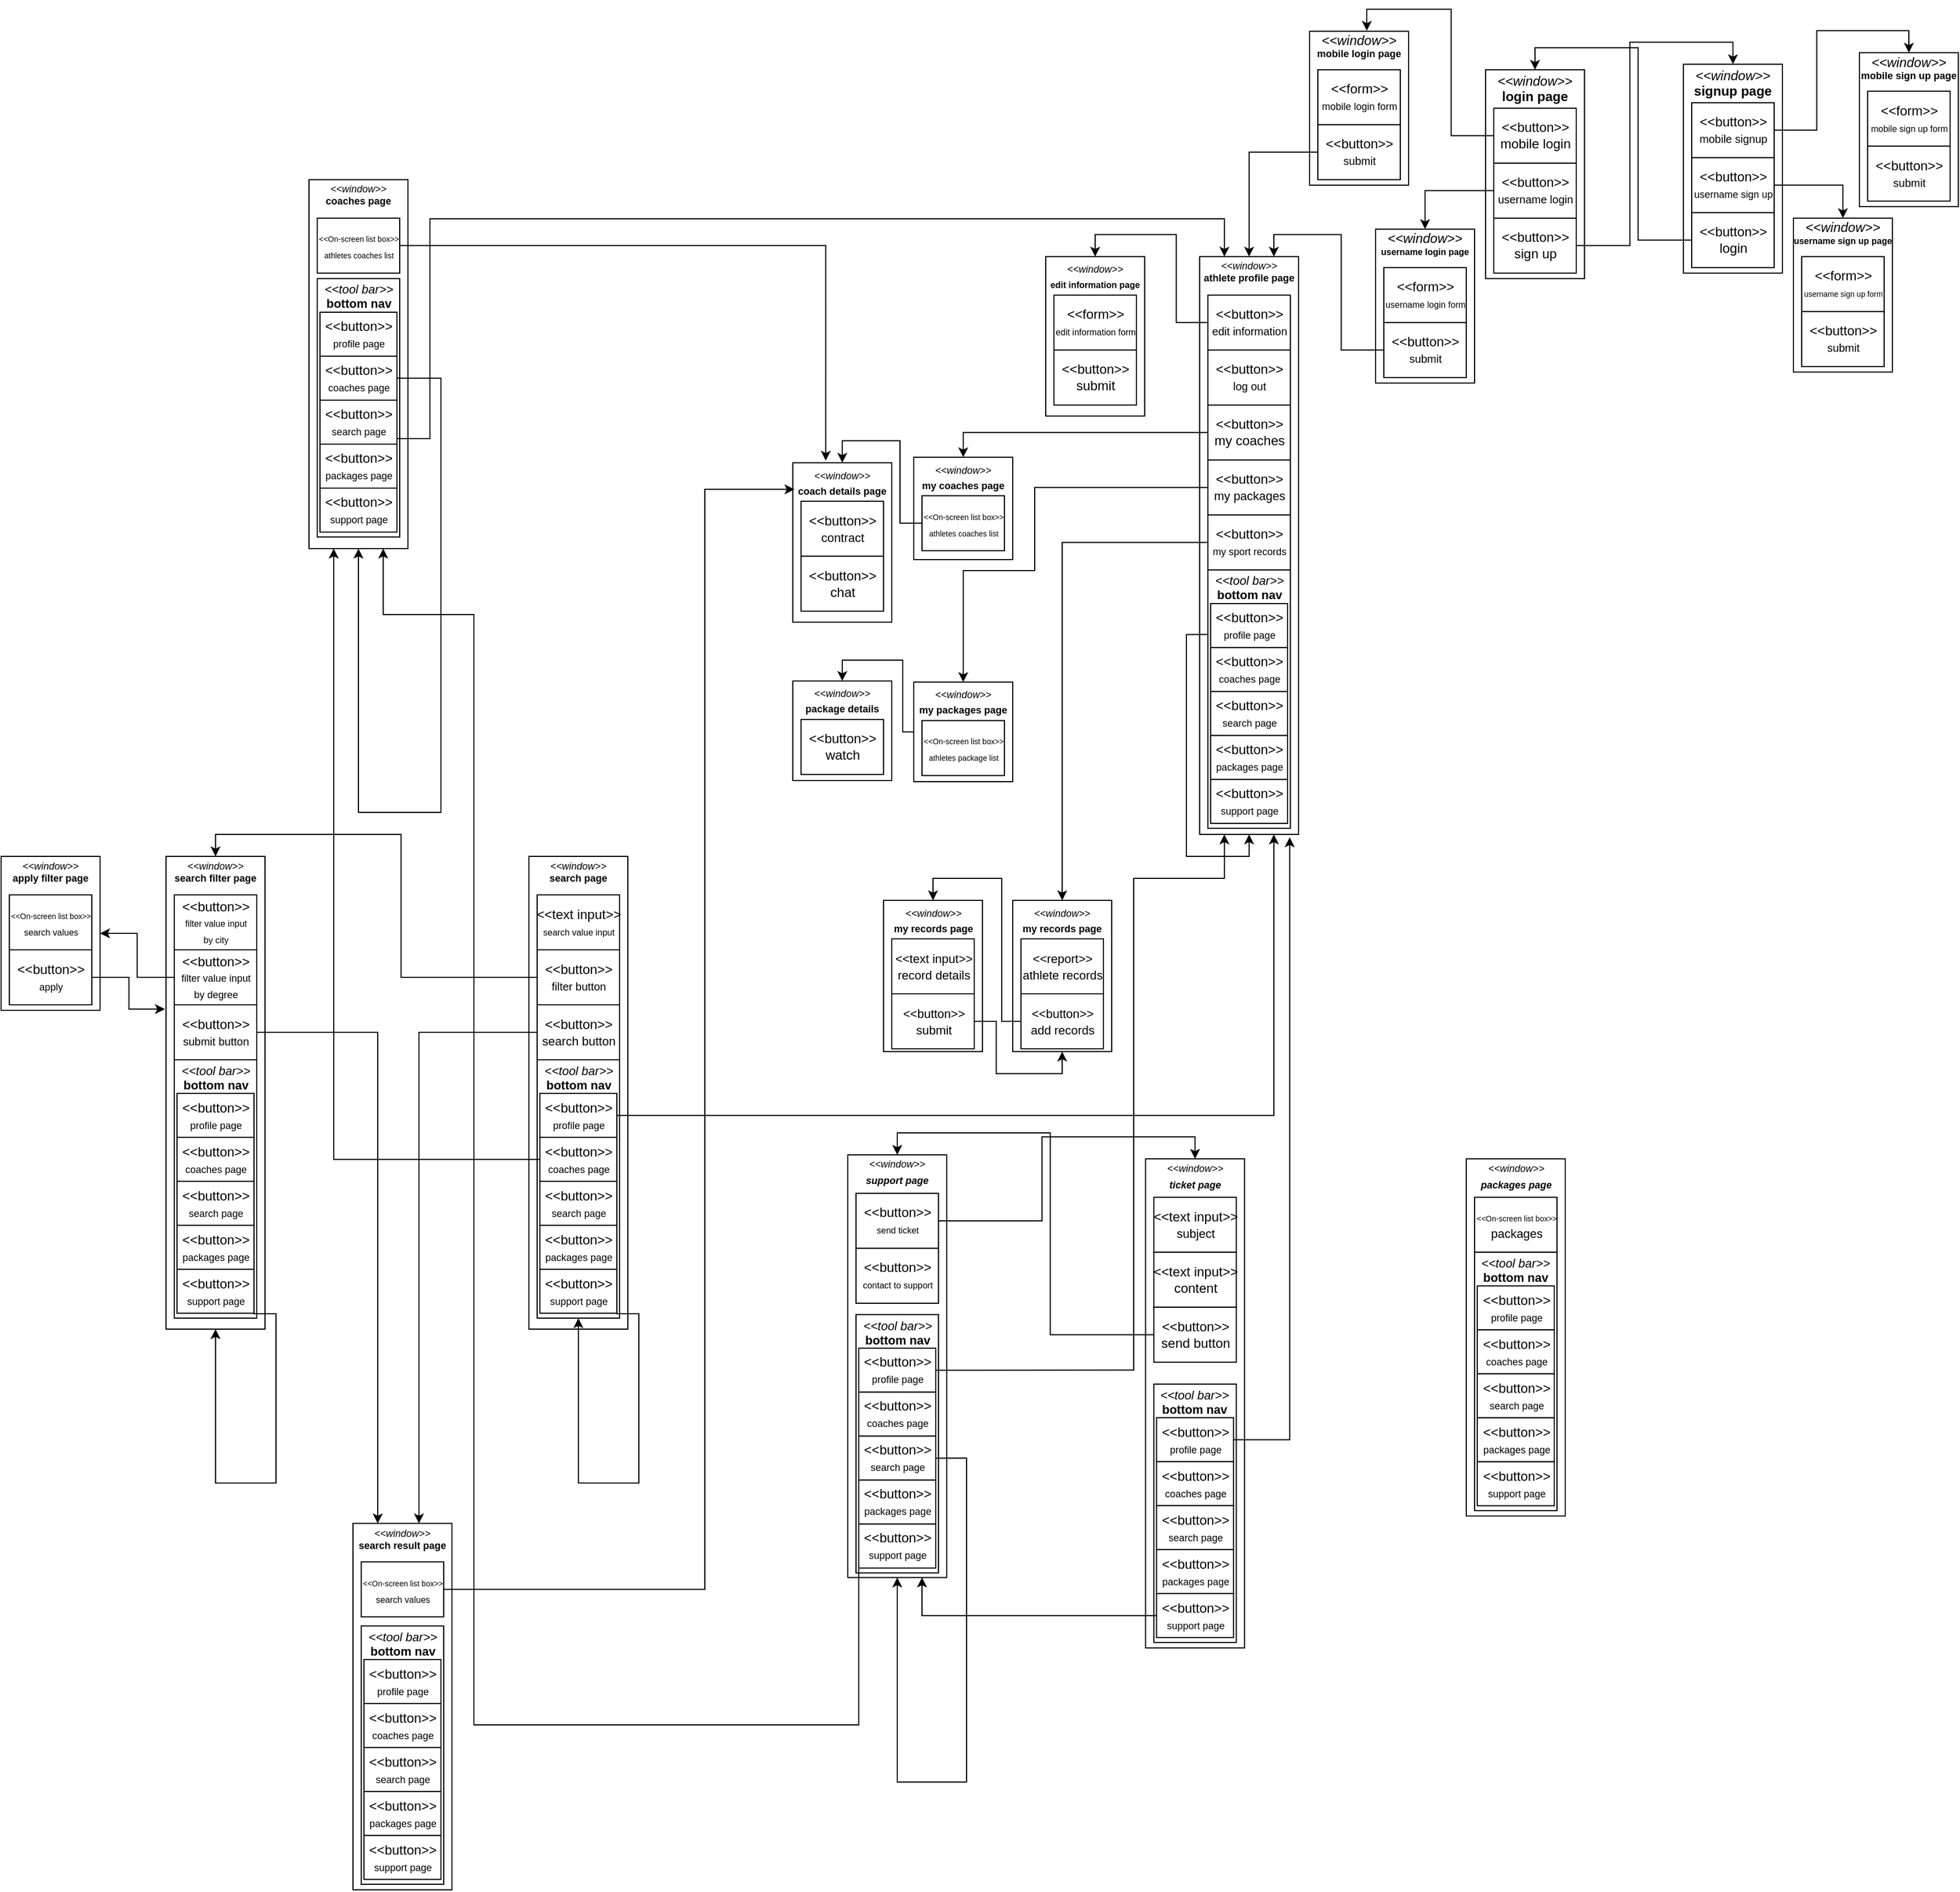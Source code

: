 <mxfile version="12.5.8" type="github">
  <diagram id="7LeLBl0ai5kvVD-uMPGW" name="Page-1">
    <mxGraphModel dx="2194" dy="1376" grid="1" gridSize="10" guides="1" tooltips="1" connect="1" arrows="1" fold="1" page="1" pageScale="1" pageWidth="850" pageHeight="1100" math="0" shadow="0">
      <root>
        <mxCell id="0"/>
        <mxCell id="1" parent="0"/>
        <mxCell id="mDkLuHnJ2YTeWd_56bgv-12" value="&lt;p style=&quot;margin: 0px ; margin-top: 4px ; text-align: center&quot;&gt;&lt;i&gt;&amp;lt;&amp;lt;window&amp;gt;&amp;gt;&lt;/i&gt;&lt;br&gt;&lt;b&gt;login page&lt;/b&gt;&lt;/p&gt;&lt;p style=&quot;margin: 0px ; margin-left: 4px&quot;&gt;&lt;br&gt;&lt;/p&gt;" style="verticalAlign=top;align=left;overflow=fill;fontSize=12;fontFamily=Helvetica;html=1;" parent="1" vertex="1">
          <mxGeometry x="410" y="-1035.57" width="90" height="190" as="geometry"/>
        </mxCell>
        <mxCell id="mDkLuHnJ2YTeWd_56bgv-33" style="edgeStyle=orthogonalEdgeStyle;rounded=0;orthogonalLoop=1;jettySize=auto;html=1;exitX=1;exitY=0.5;exitDx=0;exitDy=0;entryX=0.5;entryY=0;entryDx=0;entryDy=0;" parent="1" source="mDkLuHnJ2YTeWd_56bgv-13" target="mDkLuHnJ2YTeWd_56bgv-19" edge="1">
          <mxGeometry relative="1" as="geometry"/>
        </mxCell>
        <mxCell id="mDkLuHnJ2YTeWd_56bgv-13" value="&amp;lt;&amp;lt;button&amp;gt;&amp;gt;&lt;br&gt;sign up" style="html=1;" parent="1" vertex="1">
          <mxGeometry x="417.5" y="-900.57" width="75" height="50" as="geometry"/>
        </mxCell>
        <mxCell id="mDkLuHnJ2YTeWd_56bgv-58" style="edgeStyle=orthogonalEdgeStyle;rounded=0;orthogonalLoop=1;jettySize=auto;html=1;exitX=0;exitY=0.5;exitDx=0;exitDy=0;entryX=0.578;entryY=-0.003;entryDx=0;entryDy=0;entryPerimeter=0;" parent="1" source="mDkLuHnJ2YTeWd_56bgv-14" target="mDkLuHnJ2YTeWd_56bgv-49" edge="1">
          <mxGeometry relative="1" as="geometry"/>
        </mxCell>
        <mxCell id="mDkLuHnJ2YTeWd_56bgv-14" value="&amp;lt;&amp;lt;button&amp;gt;&amp;gt;&lt;br&gt;mobile login" style="html=1;" parent="1" vertex="1">
          <mxGeometry x="417.5" y="-1000.57" width="75" height="50" as="geometry"/>
        </mxCell>
        <mxCell id="mDkLuHnJ2YTeWd_56bgv-57" style="edgeStyle=orthogonalEdgeStyle;rounded=0;orthogonalLoop=1;jettySize=auto;html=1;entryX=0.5;entryY=0;entryDx=0;entryDy=0;" parent="1" source="mDkLuHnJ2YTeWd_56bgv-17" target="mDkLuHnJ2YTeWd_56bgv-54" edge="1">
          <mxGeometry relative="1" as="geometry"/>
        </mxCell>
        <mxCell id="mDkLuHnJ2YTeWd_56bgv-17" value="&amp;lt;&amp;lt;button&amp;gt;&amp;gt;&lt;br&gt;&lt;font style=&quot;font-size: 10px&quot;&gt;username login&lt;/font&gt;" style="html=1;" parent="1" vertex="1">
          <mxGeometry x="417.5" y="-950.57" width="75" height="50" as="geometry"/>
        </mxCell>
        <mxCell id="mDkLuHnJ2YTeWd_56bgv-19" value="&lt;p style=&quot;margin: 0px ; margin-top: 4px ; text-align: center&quot;&gt;&lt;i&gt;&amp;lt;&amp;lt;window&amp;gt;&amp;gt;&lt;/i&gt;&lt;br&gt;&lt;b&gt;signup page&lt;/b&gt;&lt;/p&gt;&lt;p style=&quot;margin: 0px ; margin-left: 4px&quot;&gt;&lt;br&gt;&lt;/p&gt;" style="verticalAlign=top;align=left;overflow=fill;fontSize=12;fontFamily=Helvetica;html=1;" parent="1" vertex="1">
          <mxGeometry x="590" y="-1040.57" width="90" height="190" as="geometry"/>
        </mxCell>
        <mxCell id="mDkLuHnJ2YTeWd_56bgv-34" style="edgeStyle=orthogonalEdgeStyle;rounded=0;orthogonalLoop=1;jettySize=auto;html=1;exitX=0;exitY=0.5;exitDx=0;exitDy=0;entryX=0.5;entryY=0;entryDx=0;entryDy=0;" parent="1" source="mDkLuHnJ2YTeWd_56bgv-20" target="mDkLuHnJ2YTeWd_56bgv-12" edge="1">
          <mxGeometry relative="1" as="geometry"/>
        </mxCell>
        <mxCell id="mDkLuHnJ2YTeWd_56bgv-20" value="&amp;lt;&amp;lt;button&amp;gt;&amp;gt;&lt;br&gt;login" style="html=1;" parent="1" vertex="1">
          <mxGeometry x="597.5" y="-905.57" width="75" height="50" as="geometry"/>
        </mxCell>
        <mxCell id="mDkLuHnJ2YTeWd_56bgv-32" style="edgeStyle=orthogonalEdgeStyle;rounded=0;orthogonalLoop=1;jettySize=auto;html=1;exitX=1;exitY=0.5;exitDx=0;exitDy=0;entryX=0.5;entryY=0;entryDx=0;entryDy=0;" parent="1" source="mDkLuHnJ2YTeWd_56bgv-21" target="mDkLuHnJ2YTeWd_56bgv-26" edge="1">
          <mxGeometry relative="1" as="geometry"/>
        </mxCell>
        <mxCell id="mDkLuHnJ2YTeWd_56bgv-21" value="&amp;lt;&amp;lt;button&amp;gt;&amp;gt;&lt;br&gt;&lt;font style=&quot;font-size: 10px&quot;&gt;mobile signup&lt;/font&gt;" style="html=1;" parent="1" vertex="1">
          <mxGeometry x="597.5" y="-1005.57" width="75" height="50" as="geometry"/>
        </mxCell>
        <mxCell id="mDkLuHnJ2YTeWd_56bgv-40" style="edgeStyle=orthogonalEdgeStyle;rounded=0;orthogonalLoop=1;jettySize=auto;html=1;exitX=1;exitY=0.5;exitDx=0;exitDy=0;entryX=0.5;entryY=0;entryDx=0;entryDy=0;" parent="1" source="mDkLuHnJ2YTeWd_56bgv-22" target="mDkLuHnJ2YTeWd_56bgv-36" edge="1">
          <mxGeometry relative="1" as="geometry"/>
        </mxCell>
        <mxCell id="mDkLuHnJ2YTeWd_56bgv-22" value="&amp;lt;&amp;lt;button&amp;gt;&amp;gt;&lt;br&gt;&lt;font style=&quot;font-size: 9px&quot;&gt;username sign up&lt;/font&gt;" style="html=1;" parent="1" vertex="1">
          <mxGeometry x="597.5" y="-955.57" width="75" height="50" as="geometry"/>
        </mxCell>
        <mxCell id="mDkLuHnJ2YTeWd_56bgv-26" value="&lt;p style=&quot;margin: 4px 0px 0px ; text-align: center ; line-height: 90%&quot;&gt;&lt;i&gt;&amp;lt;&amp;lt;window&amp;gt;&amp;gt;&lt;/i&gt;&lt;br&gt;&lt;b&gt;&lt;font style=&quot;font-size: 9px&quot;&gt;mobile sign up page&lt;/font&gt;&lt;/b&gt;&lt;/p&gt;&lt;p style=&quot;margin: 0px ; margin-left: 4px&quot;&gt;&lt;br&gt;&lt;/p&gt;" style="verticalAlign=top;align=left;overflow=fill;fontSize=12;fontFamily=Helvetica;html=1;" parent="1" vertex="1">
          <mxGeometry x="750" y="-1051.07" width="90" height="140" as="geometry"/>
        </mxCell>
        <mxCell id="mDkLuHnJ2YTeWd_56bgv-28" value="&lt;font style=&quot;font-size: 12px&quot;&gt;&amp;lt;&amp;lt;form&amp;gt;&amp;gt;&lt;/font&gt;&lt;br&gt;&lt;font style=&quot;font-size: 8px&quot;&gt;mobile sign up form&lt;/font&gt;" style="html=1;" parent="1" vertex="1">
          <mxGeometry x="757.5" y="-1016.07" width="75" height="50" as="geometry"/>
        </mxCell>
        <mxCell id="mDkLuHnJ2YTeWd_56bgv-29" value="&amp;lt;&amp;lt;button&amp;gt;&amp;gt;&lt;br&gt;&lt;font style=&quot;font-size: 10px&quot;&gt;submit&lt;/font&gt;" style="html=1;" parent="1" vertex="1">
          <mxGeometry x="757.5" y="-966.07" width="75" height="50" as="geometry"/>
        </mxCell>
        <mxCell id="mDkLuHnJ2YTeWd_56bgv-36" value="&lt;p style=&quot;margin: 4px 0px 0px ; text-align: center ; line-height: 90%&quot;&gt;&lt;i&gt;&amp;lt;&amp;lt;window&amp;gt;&amp;gt;&lt;/i&gt;&lt;br&gt;&lt;b&gt;&lt;font style=&quot;font-size: 8px&quot;&gt;username sign up page&lt;/font&gt;&lt;/b&gt;&lt;/p&gt;&lt;p style=&quot;margin: 0px ; margin-left: 4px&quot;&gt;&lt;br&gt;&lt;/p&gt;" style="verticalAlign=top;align=left;overflow=fill;fontSize=12;fontFamily=Helvetica;html=1;" parent="1" vertex="1">
          <mxGeometry x="690" y="-900.57" width="90" height="140" as="geometry"/>
        </mxCell>
        <mxCell id="mDkLuHnJ2YTeWd_56bgv-37" value="&lt;font style=&quot;font-size: 12px&quot;&gt;&amp;lt;&amp;lt;form&amp;gt;&amp;gt;&lt;/font&gt;&lt;br&gt;&lt;font style=&quot;font-size: 7px&quot;&gt;username sign up form&lt;/font&gt;" style="html=1;" parent="1" vertex="1">
          <mxGeometry x="697.5" y="-865.57" width="75" height="50" as="geometry"/>
        </mxCell>
        <mxCell id="mDkLuHnJ2YTeWd_56bgv-38" value="&amp;lt;&amp;lt;button&amp;gt;&amp;gt;&lt;br&gt;&lt;font style=&quot;font-size: 10px&quot;&gt;submit&lt;/font&gt;" style="html=1;" parent="1" vertex="1">
          <mxGeometry x="697.5" y="-815.57" width="75" height="50" as="geometry"/>
        </mxCell>
        <mxCell id="mDkLuHnJ2YTeWd_56bgv-42" value="&lt;p style=&quot;margin: 4px 0px 0px ; text-align: center ; font-size: 9px&quot;&gt;&lt;i&gt;&amp;lt;&amp;lt;window&amp;gt;&amp;gt;&lt;/i&gt;&lt;br&gt;&lt;b&gt;&lt;font style=&quot;font-size: 9px&quot;&gt;athlete profile page&lt;/font&gt;&lt;/b&gt;&lt;/p&gt;&lt;p style=&quot;margin: 0px 0px 0px 4px ; font-size: 9px&quot;&gt;&lt;br&gt;&lt;/p&gt;" style="verticalAlign=top;align=left;overflow=fill;fontSize=12;fontFamily=Helvetica;html=1;" parent="1" vertex="1">
          <mxGeometry x="150" y="-865.57" width="90" height="525.57" as="geometry"/>
        </mxCell>
        <mxCell id="mDkLuHnJ2YTeWd_56bgv-75" style="edgeStyle=orthogonalEdgeStyle;rounded=0;orthogonalLoop=1;jettySize=auto;html=1;exitX=0;exitY=0.5;exitDx=0;exitDy=0;entryX=0.5;entryY=0;entryDx=0;entryDy=0;" parent="1" source="mDkLuHnJ2YTeWd_56bgv-43" target="mDkLuHnJ2YTeWd_56bgv-72" edge="1">
          <mxGeometry relative="1" as="geometry"/>
        </mxCell>
        <mxCell id="mDkLuHnJ2YTeWd_56bgv-43" value="&amp;lt;&amp;lt;button&amp;gt;&amp;gt;&lt;br&gt;my coaches" style="html=1;" parent="1" vertex="1">
          <mxGeometry x="157.5" y="-730.57" width="75" height="50" as="geometry"/>
        </mxCell>
        <mxCell id="mDkLuHnJ2YTeWd_56bgv-71" style="edgeStyle=orthogonalEdgeStyle;rounded=0;orthogonalLoop=1;jettySize=auto;html=1;exitX=0;exitY=0.5;exitDx=0;exitDy=0;entryX=0.5;entryY=0;entryDx=0;entryDy=0;" parent="1" source="mDkLuHnJ2YTeWd_56bgv-44" target="mDkLuHnJ2YTeWd_56bgv-63" edge="1">
          <mxGeometry relative="1" as="geometry"/>
        </mxCell>
        <mxCell id="mDkLuHnJ2YTeWd_56bgv-44" value="&amp;lt;&amp;lt;button&amp;gt;&amp;gt;&lt;br&gt;&lt;font style=&quot;font-size: 10px&quot;&gt;edit information&lt;/font&gt;" style="html=1;" parent="1" vertex="1">
          <mxGeometry x="157.5" y="-830.57" width="75" height="50" as="geometry"/>
        </mxCell>
        <mxCell id="mDkLuHnJ2YTeWd_56bgv-45" value="&amp;lt;&amp;lt;button&amp;gt;&amp;gt;&lt;br&gt;&lt;font style=&quot;font-size: 10px&quot;&gt;log out&lt;/font&gt;" style="html=1;" parent="1" vertex="1">
          <mxGeometry x="157.5" y="-780.57" width="75" height="50" as="geometry"/>
        </mxCell>
        <mxCell id="mDkLuHnJ2YTeWd_56bgv-87" style="edgeStyle=orthogonalEdgeStyle;rounded=0;orthogonalLoop=1;jettySize=auto;html=1;exitX=0;exitY=0.5;exitDx=0;exitDy=0;entryX=0.5;entryY=0;entryDx=0;entryDy=0;" parent="1" source="mDkLuHnJ2YTeWd_56bgv-46" target="mDkLuHnJ2YTeWd_56bgv-88" edge="1">
          <mxGeometry relative="1" as="geometry">
            <mxPoint x="70" y="-630" as="targetPoint"/>
            <Array as="points">
              <mxPoint y="-656"/>
              <mxPoint y="-580"/>
              <mxPoint x="-65" y="-580"/>
            </Array>
          </mxGeometry>
        </mxCell>
        <mxCell id="mDkLuHnJ2YTeWd_56bgv-46" value="&amp;lt;&amp;lt;button&amp;gt;&amp;gt;&lt;br&gt;&lt;font style=&quot;font-size: 11px&quot;&gt;my packages&lt;/font&gt;" style="html=1;" parent="1" vertex="1">
          <mxGeometry x="157.5" y="-680.57" width="75" height="50" as="geometry"/>
        </mxCell>
        <mxCell id="mDkLuHnJ2YTeWd_56bgv-107" style="edgeStyle=orthogonalEdgeStyle;rounded=0;orthogonalLoop=1;jettySize=auto;html=1;exitX=0;exitY=0.5;exitDx=0;exitDy=0;entryX=0.5;entryY=0;entryDx=0;entryDy=0;" parent="1" source="mDkLuHnJ2YTeWd_56bgv-47" target="mDkLuHnJ2YTeWd_56bgv-101" edge="1">
          <mxGeometry relative="1" as="geometry"/>
        </mxCell>
        <mxCell id="mDkLuHnJ2YTeWd_56bgv-47" value="&amp;lt;&amp;lt;button&amp;gt;&amp;gt;&lt;br&gt;&lt;font style=&quot;font-size: 9px&quot;&gt;my sport records&lt;/font&gt;" style="html=1;" parent="1" vertex="1">
          <mxGeometry x="157.5" y="-630.57" width="75" height="50" as="geometry"/>
        </mxCell>
        <mxCell id="mDkLuHnJ2YTeWd_56bgv-49" value="&lt;p style=&quot;margin: 4px 0px 0px ; text-align: center ; line-height: 90%&quot;&gt;&lt;i&gt;&amp;lt;&amp;lt;window&amp;gt;&amp;gt;&lt;/i&gt;&lt;br&gt;&lt;b&gt;&lt;font style=&quot;font-size: 9px&quot;&gt;mobile login page&lt;/font&gt;&lt;/b&gt;&lt;/p&gt;&lt;p style=&quot;margin: 0px ; margin-left: 4px&quot;&gt;&lt;br&gt;&lt;/p&gt;" style="verticalAlign=top;align=left;overflow=fill;fontSize=12;fontFamily=Helvetica;html=1;" parent="1" vertex="1">
          <mxGeometry x="250" y="-1070.57" width="90" height="140" as="geometry"/>
        </mxCell>
        <mxCell id="mDkLuHnJ2YTeWd_56bgv-50" value="&lt;font style=&quot;font-size: 12px&quot;&gt;&amp;lt;&amp;lt;form&amp;gt;&amp;gt;&lt;/font&gt;&lt;br&gt;&lt;font style=&quot;font-size: 9px&quot;&gt;mobile login form&lt;/font&gt;" style="html=1;" parent="1" vertex="1">
          <mxGeometry x="257.5" y="-1035.57" width="75" height="50" as="geometry"/>
        </mxCell>
        <mxCell id="mDkLuHnJ2YTeWd_56bgv-60" style="edgeStyle=orthogonalEdgeStyle;rounded=0;orthogonalLoop=1;jettySize=auto;html=1;exitX=0;exitY=0.5;exitDx=0;exitDy=0;entryX=0.5;entryY=0;entryDx=0;entryDy=0;" parent="1" source="mDkLuHnJ2YTeWd_56bgv-51" target="mDkLuHnJ2YTeWd_56bgv-42" edge="1">
          <mxGeometry relative="1" as="geometry"/>
        </mxCell>
        <mxCell id="mDkLuHnJ2YTeWd_56bgv-51" value="&amp;lt;&amp;lt;button&amp;gt;&amp;gt;&lt;br&gt;&lt;font style=&quot;font-size: 10px&quot;&gt;submit&lt;/font&gt;" style="html=1;" parent="1" vertex="1">
          <mxGeometry x="257.5" y="-985.57" width="75" height="50" as="geometry"/>
        </mxCell>
        <mxCell id="mDkLuHnJ2YTeWd_56bgv-54" value="&lt;p style=&quot;margin: 4px 0px 0px ; text-align: center ; line-height: 90%&quot;&gt;&lt;i&gt;&amp;lt;&amp;lt;window&amp;gt;&amp;gt;&lt;/i&gt;&lt;br&gt;&lt;b&gt;&lt;font style=&quot;font-size: 8px&quot;&gt;username login page&lt;/font&gt;&lt;/b&gt;&lt;/p&gt;&lt;p style=&quot;margin: 0px ; margin-left: 4px&quot;&gt;&lt;br&gt;&lt;/p&gt;" style="verticalAlign=top;align=left;overflow=fill;fontSize=12;fontFamily=Helvetica;html=1;" parent="1" vertex="1">
          <mxGeometry x="310" y="-890.57" width="90" height="140" as="geometry"/>
        </mxCell>
        <mxCell id="mDkLuHnJ2YTeWd_56bgv-55" value="&lt;font style=&quot;font-size: 12px&quot;&gt;&amp;lt;&amp;lt;form&amp;gt;&amp;gt;&lt;/font&gt;&lt;br&gt;&lt;font style=&quot;font-size: 8px&quot;&gt;username login form&lt;/font&gt;" style="html=1;" parent="1" vertex="1">
          <mxGeometry x="317.5" y="-855.57" width="75" height="50" as="geometry"/>
        </mxCell>
        <mxCell id="mDkLuHnJ2YTeWd_56bgv-61" style="edgeStyle=orthogonalEdgeStyle;rounded=0;orthogonalLoop=1;jettySize=auto;html=1;exitX=0;exitY=0.5;exitDx=0;exitDy=0;entryX=0.75;entryY=0;entryDx=0;entryDy=0;" parent="1" source="mDkLuHnJ2YTeWd_56bgv-56" target="mDkLuHnJ2YTeWd_56bgv-42" edge="1">
          <mxGeometry relative="1" as="geometry"/>
        </mxCell>
        <mxCell id="mDkLuHnJ2YTeWd_56bgv-56" value="&amp;lt;&amp;lt;button&amp;gt;&amp;gt;&lt;br&gt;&lt;font style=&quot;font-size: 10px&quot;&gt;submit&lt;/font&gt;" style="html=1;" parent="1" vertex="1">
          <mxGeometry x="317.5" y="-805.57" width="75" height="50" as="geometry"/>
        </mxCell>
        <mxCell id="mDkLuHnJ2YTeWd_56bgv-63" value="&lt;p style=&quot;margin: 4px 0px 0px ; text-align: center&quot;&gt;&lt;i style=&quot;font-size: 9px&quot;&gt;&amp;lt;&amp;lt;window&amp;gt;&amp;gt;&lt;/i&gt;&lt;br&gt;&lt;b&gt;&lt;font style=&quot;font-size: 8px&quot;&gt;edit information page&lt;/font&gt;&lt;/b&gt;&lt;/p&gt;&lt;p style=&quot;margin: 0px 0px 0px 4px ; font-size: 9px&quot;&gt;&lt;br&gt;&lt;/p&gt;" style="verticalAlign=top;align=left;overflow=fill;fontSize=12;fontFamily=Helvetica;html=1;" parent="1" vertex="1">
          <mxGeometry x="10" y="-865.57" width="90" height="145" as="geometry"/>
        </mxCell>
        <mxCell id="mDkLuHnJ2YTeWd_56bgv-65" value="&amp;lt;&amp;lt;form&amp;gt;&amp;gt;&lt;br&gt;&lt;font style=&quot;font-size: 8px&quot;&gt;edit information form&lt;/font&gt;" style="html=1;" parent="1" vertex="1">
          <mxGeometry x="17.5" y="-830.57" width="75" height="50" as="geometry"/>
        </mxCell>
        <mxCell id="mDkLuHnJ2YTeWd_56bgv-66" value="&amp;lt;&amp;lt;button&amp;gt;&amp;gt;&lt;br&gt;&lt;font style=&quot;font-size: 12px&quot;&gt;submit&lt;/font&gt;" style="html=1;" parent="1" vertex="1">
          <mxGeometry x="17.5" y="-780.57" width="75" height="50" as="geometry"/>
        </mxCell>
        <mxCell id="mDkLuHnJ2YTeWd_56bgv-72" value="&lt;p style=&quot;margin: 4px 0px 0px ; text-align: center&quot;&gt;&lt;i style=&quot;font-size: 9px&quot;&gt;&amp;lt;&amp;lt;window&amp;gt;&amp;gt;&lt;/i&gt;&lt;br&gt;&lt;b&gt;&lt;font style=&quot;font-size: 9px&quot;&gt;my coaches page&lt;/font&gt;&lt;/b&gt;&lt;/p&gt;&lt;p style=&quot;margin: 0px 0px 0px 4px ; font-size: 9px&quot;&gt;&lt;br&gt;&lt;/p&gt;" style="verticalAlign=top;align=left;overflow=fill;fontSize=12;fontFamily=Helvetica;html=1;" parent="1" vertex="1">
          <mxGeometry x="-110" y="-683.07" width="90" height="93.07" as="geometry"/>
        </mxCell>
        <mxCell id="mDkLuHnJ2YTeWd_56bgv-91" style="edgeStyle=orthogonalEdgeStyle;rounded=0;orthogonalLoop=1;jettySize=auto;html=1;exitX=0;exitY=0.5;exitDx=0;exitDy=0;entryX=0.5;entryY=0;entryDx=0;entryDy=0;" parent="1" source="mDkLuHnJ2YTeWd_56bgv-73" target="mDkLuHnJ2YTeWd_56bgv-80" edge="1">
          <mxGeometry relative="1" as="geometry"/>
        </mxCell>
        <mxCell id="mDkLuHnJ2YTeWd_56bgv-73" value="&lt;font style=&quot;font-size: 7px&quot;&gt;&amp;lt;&amp;lt;On-screen list box&amp;gt;&amp;gt;&lt;/font&gt;&lt;br&gt;&lt;font style=&quot;font-size: 7px&quot;&gt;athletes coaches list&lt;/font&gt;" style="html=1;" parent="1" vertex="1">
          <mxGeometry x="-102.5" y="-648.07" width="75" height="50" as="geometry"/>
        </mxCell>
        <mxCell id="mDkLuHnJ2YTeWd_56bgv-80" value="&lt;p style=&quot;margin: 4px 0px 0px ; text-align: center&quot;&gt;&lt;i style=&quot;font-size: 9px&quot;&gt;&amp;lt;&amp;lt;window&amp;gt;&amp;gt;&lt;/i&gt;&lt;br&gt;&lt;font size=&quot;1&quot;&gt;&lt;b style=&quot;font-size: 9px&quot;&gt;coach details page&lt;/b&gt;&lt;/font&gt;&lt;/p&gt;&lt;p style=&quot;margin: 0px 0px 0px 4px ; font-size: 9px&quot;&gt;&lt;br&gt;&lt;/p&gt;" style="verticalAlign=top;align=left;overflow=fill;fontSize=12;fontFamily=Helvetica;html=1;" parent="1" vertex="1">
          <mxGeometry x="-220" y="-678.07" width="90" height="145" as="geometry"/>
        </mxCell>
        <mxCell id="mDkLuHnJ2YTeWd_56bgv-81" value="&lt;font style=&quot;font-size: 12px&quot;&gt;&amp;lt;&amp;lt;button&amp;gt;&amp;gt;&lt;/font&gt;&lt;br&gt;&lt;font style=&quot;font-size: 11px&quot;&gt;contract&lt;/font&gt;" style="html=1;" parent="1" vertex="1">
          <mxGeometry x="-212.5" y="-643.07" width="75" height="50" as="geometry"/>
        </mxCell>
        <mxCell id="mDkLuHnJ2YTeWd_56bgv-82" value="&amp;lt;&amp;lt;button&amp;gt;&amp;gt;&lt;br&gt;&lt;font style=&quot;font-size: 12px&quot;&gt;chat&lt;/font&gt;" style="html=1;" parent="1" vertex="1">
          <mxGeometry x="-212.5" y="-593.07" width="75" height="50" as="geometry"/>
        </mxCell>
        <mxCell id="mDkLuHnJ2YTeWd_56bgv-99" style="edgeStyle=orthogonalEdgeStyle;rounded=0;orthogonalLoop=1;jettySize=auto;html=1;exitX=0;exitY=0.5;exitDx=0;exitDy=0;entryX=0.5;entryY=0;entryDx=0;entryDy=0;" parent="1" source="mDkLuHnJ2YTeWd_56bgv-88" target="mDkLuHnJ2YTeWd_56bgv-96" edge="1">
          <mxGeometry relative="1" as="geometry">
            <Array as="points">
              <mxPoint x="-120" y="-433.57"/>
              <mxPoint x="-120" y="-498.57"/>
              <mxPoint x="-175" y="-498.57"/>
            </Array>
          </mxGeometry>
        </mxCell>
        <mxCell id="mDkLuHnJ2YTeWd_56bgv-88" value="&lt;p style=&quot;margin: 4px 0px 0px ; text-align: center&quot;&gt;&lt;i style=&quot;font-size: 9px&quot;&gt;&amp;lt;&amp;lt;window&amp;gt;&amp;gt;&lt;/i&gt;&lt;br&gt;&lt;b&gt;&lt;font style=&quot;font-size: 9px&quot;&gt;my packages page&lt;/font&gt;&lt;/b&gt;&lt;/p&gt;&lt;p style=&quot;margin: 0px 0px 0px 4px ; font-size: 9px&quot;&gt;&lt;br&gt;&lt;/p&gt;" style="verticalAlign=top;align=left;overflow=fill;fontSize=12;fontFamily=Helvetica;html=1;" parent="1" vertex="1">
          <mxGeometry x="-110" y="-478.57" width="90" height="90.57" as="geometry"/>
        </mxCell>
        <mxCell id="mDkLuHnJ2YTeWd_56bgv-89" value="&lt;span style=&quot;font-size: 7px&quot;&gt;&amp;lt;&amp;lt;On-screen list box&amp;gt;&amp;gt;&lt;/span&gt;&lt;br&gt;&lt;font style=&quot;font-size: 7px&quot;&gt;athletes package list&lt;/font&gt;" style="html=1;" parent="1" vertex="1">
          <mxGeometry x="-102.5" y="-443.57" width="75" height="50" as="geometry"/>
        </mxCell>
        <mxCell id="mDkLuHnJ2YTeWd_56bgv-96" value="&lt;p style=&quot;margin: 4px 0px 0px ; text-align: center&quot;&gt;&lt;i style=&quot;font-size: 9px&quot;&gt;&amp;lt;&amp;lt;window&amp;gt;&amp;gt;&lt;/i&gt;&lt;br&gt;&lt;b&gt;&lt;font style=&quot;font-size: 9px&quot;&gt;package details&lt;/font&gt;&lt;/b&gt;&lt;/p&gt;&lt;p style=&quot;margin: 0px 0px 0px 4px ; font-size: 9px&quot;&gt;&lt;br&gt;&lt;/p&gt;" style="verticalAlign=top;align=left;overflow=fill;fontSize=12;fontFamily=Helvetica;html=1;" parent="1" vertex="1">
          <mxGeometry x="-220" y="-479.57" width="90" height="90.57" as="geometry"/>
        </mxCell>
        <mxCell id="mDkLuHnJ2YTeWd_56bgv-97" value="&lt;font style=&quot;font-size: 12px&quot;&gt;&amp;lt;&amp;lt;button&amp;gt;&amp;gt;&lt;/font&gt;&lt;br&gt;&lt;font style=&quot;font-size: 12px&quot;&gt;watch&lt;/font&gt;" style="html=1;" parent="1" vertex="1">
          <mxGeometry x="-212.5" y="-444.57" width="75" height="50" as="geometry"/>
        </mxCell>
        <mxCell id="mDkLuHnJ2YTeWd_56bgv-100" style="edgeStyle=orthogonalEdgeStyle;rounded=0;orthogonalLoop=1;jettySize=auto;html=1;exitX=0.5;exitY=1;exitDx=0;exitDy=0;" parent="1" source="mDkLuHnJ2YTeWd_56bgv-101" target="mDkLuHnJ2YTeWd_56bgv-101" edge="1">
          <mxGeometry relative="1" as="geometry"/>
        </mxCell>
        <mxCell id="mDkLuHnJ2YTeWd_56bgv-101" value="&lt;p style=&quot;margin: 4px 0px 0px ; text-align: center&quot;&gt;&lt;i style=&quot;font-size: 9px&quot;&gt;&amp;lt;&amp;lt;window&amp;gt;&amp;gt;&lt;/i&gt;&lt;br&gt;&lt;b&gt;&lt;font style=&quot;font-size: 9px&quot;&gt;my records page&lt;/font&gt;&lt;/b&gt;&lt;/p&gt;&lt;p style=&quot;margin: 0px 0px 0px 4px ; font-size: 9px&quot;&gt;&lt;br&gt;&lt;/p&gt;" style="verticalAlign=top;align=left;overflow=fill;fontSize=12;fontFamily=Helvetica;html=1;" parent="1" vertex="1">
          <mxGeometry x="-20" y="-280" width="90" height="137.57" as="geometry"/>
        </mxCell>
        <mxCell id="mDkLuHnJ2YTeWd_56bgv-102" value="&lt;font style=&quot;font-size: 11px&quot;&gt;&amp;lt;&amp;lt;report&amp;gt;&amp;gt;&lt;br&gt;&lt;font style=&quot;font-size: 11px&quot;&gt;athlete records&lt;/font&gt;&lt;/font&gt;" style="html=1;" parent="1" vertex="1">
          <mxGeometry x="-12.5" y="-245" width="75" height="50" as="geometry"/>
        </mxCell>
        <mxCell id="mDkLuHnJ2YTeWd_56bgv-113" style="edgeStyle=orthogonalEdgeStyle;rounded=0;orthogonalLoop=1;jettySize=auto;html=1;entryX=0.5;entryY=0;entryDx=0;entryDy=0;" parent="1" source="mDkLuHnJ2YTeWd_56bgv-104" target="mDkLuHnJ2YTeWd_56bgv-110" edge="1">
          <mxGeometry relative="1" as="geometry">
            <Array as="points">
              <mxPoint x="-30" y="-170"/>
              <mxPoint x="-30" y="-300"/>
              <mxPoint x="-92" y="-300"/>
            </Array>
          </mxGeometry>
        </mxCell>
        <mxCell id="mDkLuHnJ2YTeWd_56bgv-104" value="&lt;font style=&quot;font-size: 11px&quot;&gt;&amp;lt;&amp;lt;button&amp;gt;&amp;gt;&lt;br&gt;&lt;font style=&quot;font-size: 11px&quot;&gt;add records&lt;/font&gt;&lt;/font&gt;" style="html=1;" parent="1" vertex="1">
          <mxGeometry x="-12.5" y="-195" width="75" height="50" as="geometry"/>
        </mxCell>
        <mxCell id="mDkLuHnJ2YTeWd_56bgv-105" style="edgeStyle=orthogonalEdgeStyle;rounded=0;orthogonalLoop=1;jettySize=auto;html=1;exitX=0.5;exitY=1;exitDx=0;exitDy=0;" parent="1" source="mDkLuHnJ2YTeWd_56bgv-101" target="mDkLuHnJ2YTeWd_56bgv-101" edge="1">
          <mxGeometry relative="1" as="geometry"/>
        </mxCell>
        <mxCell id="mDkLuHnJ2YTeWd_56bgv-110" value="&lt;p style=&quot;margin: 4px 0px 0px ; text-align: center&quot;&gt;&lt;i style=&quot;font-size: 9px&quot;&gt;&amp;lt;&amp;lt;window&amp;gt;&amp;gt;&lt;/i&gt;&lt;br&gt;&lt;b&gt;&lt;font style=&quot;font-size: 9px&quot;&gt;my records page&lt;/font&gt;&lt;/b&gt;&lt;/p&gt;&lt;p style=&quot;margin: 0px 0px 0px 4px ; font-size: 9px&quot;&gt;&lt;br&gt;&lt;/p&gt;" style="verticalAlign=top;align=left;overflow=fill;fontSize=12;fontFamily=Helvetica;html=1;" parent="1" vertex="1">
          <mxGeometry x="-137.5" y="-280" width="90" height="137.57" as="geometry"/>
        </mxCell>
        <mxCell id="mDkLuHnJ2YTeWd_56bgv-111" value="&lt;font style=&quot;font-size: 11px&quot;&gt;&amp;lt;&amp;lt;text input&amp;gt;&amp;gt;&lt;br&gt;record details&lt;br&gt;&lt;/font&gt;" style="html=1;" parent="1" vertex="1">
          <mxGeometry x="-130" y="-245" width="75" height="50" as="geometry"/>
        </mxCell>
        <mxCell id="mDkLuHnJ2YTeWd_56bgv-115" style="edgeStyle=orthogonalEdgeStyle;rounded=0;orthogonalLoop=1;jettySize=auto;html=1;exitX=1;exitY=0.5;exitDx=0;exitDy=0;entryX=0.5;entryY=1;entryDx=0;entryDy=0;" parent="1" source="mDkLuHnJ2YTeWd_56bgv-112" target="mDkLuHnJ2YTeWd_56bgv-101" edge="1">
          <mxGeometry relative="1" as="geometry"/>
        </mxCell>
        <mxCell id="mDkLuHnJ2YTeWd_56bgv-112" value="&lt;font style=&quot;font-size: 11px&quot;&gt;&amp;lt;&amp;lt;button&amp;gt;&amp;gt;&lt;br&gt;submit&lt;br&gt;&lt;/font&gt;" style="html=1;" parent="1" vertex="1">
          <mxGeometry x="-130" y="-195" width="75" height="50" as="geometry"/>
        </mxCell>
        <mxCell id="mDkLuHnJ2YTeWd_56bgv-133" style="edgeStyle=orthogonalEdgeStyle;rounded=0;orthogonalLoop=1;jettySize=auto;html=1;exitX=0;exitY=0.25;exitDx=0;exitDy=0;entryX=0.5;entryY=1;entryDx=0;entryDy=0;" parent="1" source="mDkLuHnJ2YTeWd_56bgv-118" target="mDkLuHnJ2YTeWd_56bgv-42" edge="1">
          <mxGeometry relative="1" as="geometry">
            <Array as="points">
              <mxPoint x="138" y="-522"/>
              <mxPoint x="138" y="-320"/>
              <mxPoint x="195" y="-320"/>
            </Array>
          </mxGeometry>
        </mxCell>
        <mxCell id="mDkLuHnJ2YTeWd_56bgv-118" value="&lt;p style=&quot;margin: 4px 0px 0px ; text-align: center ; font-size: 11px&quot;&gt;&lt;font style=&quot;font-size: 11px&quot;&gt;&lt;i&gt;&amp;lt;&amp;lt;tool bar&amp;gt;&amp;gt;&lt;/i&gt;&lt;br&gt;&lt;b&gt;bottom nav&lt;/b&gt;&lt;/font&gt;&lt;/p&gt;&lt;p style=&quot;margin: 0px 0px 0px 4px ; font-size: 11px&quot;&gt;&lt;br&gt;&lt;/p&gt;" style="verticalAlign=top;align=left;overflow=fill;fontSize=12;fontFamily=Helvetica;html=1;imageWidth=50;imageHeight=75;" parent="1" vertex="1">
          <mxGeometry x="157.5" y="-580.57" width="75" height="235" as="geometry"/>
        </mxCell>
        <mxCell id="mDkLuHnJ2YTeWd_56bgv-119" value="&amp;lt;&amp;lt;button&amp;gt;&amp;gt;&lt;br&gt;&lt;font style=&quot;font-size: 9px&quot;&gt;profile page&lt;/font&gt;" style="html=1;" parent="1" vertex="1">
          <mxGeometry x="160" y="-550" width="70" height="40" as="geometry"/>
        </mxCell>
        <mxCell id="mDkLuHnJ2YTeWd_56bgv-120" value="&amp;lt;&amp;lt;button&amp;gt;&amp;gt;&lt;br&gt;&lt;font style=&quot;font-size: 9px&quot;&gt;coaches page&lt;/font&gt;" style="html=1;" parent="1" vertex="1">
          <mxGeometry x="160" y="-510" width="70" height="40" as="geometry"/>
        </mxCell>
        <mxCell id="mDkLuHnJ2YTeWd_56bgv-121" value="&amp;lt;&amp;lt;button&amp;gt;&amp;gt;&lt;br&gt;&lt;font style=&quot;font-size: 9px&quot;&gt;search page&lt;/font&gt;" style="html=1;" parent="1" vertex="1">
          <mxGeometry x="160" y="-470" width="70" height="40" as="geometry"/>
        </mxCell>
        <mxCell id="mDkLuHnJ2YTeWd_56bgv-122" value="&amp;lt;&amp;lt;button&amp;gt;&amp;gt;&lt;br&gt;&lt;font style=&quot;font-size: 9px&quot;&gt;packages page&lt;/font&gt;" style="html=1;" parent="1" vertex="1">
          <mxGeometry x="160" y="-430" width="70" height="40" as="geometry"/>
        </mxCell>
        <mxCell id="mDkLuHnJ2YTeWd_56bgv-123" value="&amp;lt;&amp;lt;button&amp;gt;&amp;gt;&lt;br&gt;&lt;font style=&quot;font-size: 9px&quot;&gt;support page&lt;/font&gt;" style="html=1;" parent="1" vertex="1">
          <mxGeometry x="160" y="-390" width="70" height="40" as="geometry"/>
        </mxCell>
        <mxCell id="mDkLuHnJ2YTeWd_56bgv-134" value="&lt;p style=&quot;margin: 4px 0px 0px ; text-align: center ; font-size: 9px&quot;&gt;&lt;i&gt;&amp;lt;&amp;lt;window&amp;gt;&amp;gt;&lt;/i&gt;&lt;br&gt;&lt;b&gt;&lt;font style=&quot;font-size: 9px&quot;&gt;coaches page&lt;/font&gt;&lt;/b&gt;&lt;/p&gt;&lt;p style=&quot;margin: 0px 0px 0px 4px ; font-size: 9px&quot;&gt;&lt;br&gt;&lt;/p&gt;" style="verticalAlign=top;align=left;overflow=fill;fontSize=12;fontFamily=Helvetica;html=1;" parent="1" vertex="1">
          <mxGeometry x="-660" y="-935.57" width="90" height="335.57" as="geometry"/>
        </mxCell>
        <mxCell id="mDkLuHnJ2YTeWd_56bgv-140" value="&lt;p style=&quot;margin: 4px 0px 0px ; text-align: center ; font-size: 11px&quot;&gt;&lt;font style=&quot;font-size: 11px&quot;&gt;&lt;i&gt;&amp;lt;&amp;lt;tool bar&amp;gt;&amp;gt;&lt;/i&gt;&lt;br&gt;&lt;b&gt;bottom nav&lt;/b&gt;&lt;/font&gt;&lt;/p&gt;&lt;p style=&quot;margin: 0px 0px 0px 4px ; font-size: 11px&quot;&gt;&lt;br&gt;&lt;/p&gt;" style="verticalAlign=top;align=left;overflow=fill;fontSize=12;fontFamily=Helvetica;html=1;imageWidth=50;imageHeight=75;" parent="1" vertex="1">
          <mxGeometry x="-652.5" y="-845.57" width="75" height="235" as="geometry"/>
        </mxCell>
        <mxCell id="mDkLuHnJ2YTeWd_56bgv-147" style="edgeStyle=orthogonalEdgeStyle;rounded=0;orthogonalLoop=1;jettySize=auto;html=1;exitX=1;exitY=0.5;exitDx=0;exitDy=0;entryX=0.25;entryY=0;entryDx=0;entryDy=0;" parent="1" source="mDkLuHnJ2YTeWd_56bgv-141" target="mDkLuHnJ2YTeWd_56bgv-42" edge="1">
          <mxGeometry relative="1" as="geometry">
            <mxPoint x="-337.714" y="-640" as="targetPoint"/>
            <Array as="points">
              <mxPoint x="-580" y="-700"/>
              <mxPoint x="-550" y="-700"/>
              <mxPoint x="-550" y="-900"/>
              <mxPoint x="173" y="-900"/>
            </Array>
          </mxGeometry>
        </mxCell>
        <mxCell id="mDkLuHnJ2YTeWd_56bgv-141" value="&amp;lt;&amp;lt;button&amp;gt;&amp;gt;&lt;br&gt;&lt;font style=&quot;font-size: 9px&quot;&gt;profile page&lt;/font&gt;" style="html=1;" parent="1" vertex="1">
          <mxGeometry x="-650" y="-815" width="70" height="40" as="geometry"/>
        </mxCell>
        <mxCell id="mDkLuHnJ2YTeWd_56bgv-146" style="edgeStyle=orthogonalEdgeStyle;rounded=0;orthogonalLoop=1;jettySize=auto;html=1;exitX=1;exitY=0.5;exitDx=0;exitDy=0;entryX=0.5;entryY=1;entryDx=0;entryDy=0;" parent="1" source="mDkLuHnJ2YTeWd_56bgv-142" target="mDkLuHnJ2YTeWd_56bgv-134" edge="1">
          <mxGeometry relative="1" as="geometry">
            <Array as="points">
              <mxPoint x="-540" y="-755"/>
              <mxPoint x="-540" y="-360"/>
              <mxPoint x="-615" y="-360"/>
            </Array>
          </mxGeometry>
        </mxCell>
        <mxCell id="mDkLuHnJ2YTeWd_56bgv-142" value="&amp;lt;&amp;lt;button&amp;gt;&amp;gt;&lt;br&gt;&lt;font style=&quot;font-size: 9px&quot;&gt;coaches page&lt;/font&gt;" style="html=1;" parent="1" vertex="1">
          <mxGeometry x="-650" y="-775" width="70" height="40" as="geometry"/>
        </mxCell>
        <mxCell id="mDkLuHnJ2YTeWd_56bgv-143" value="&amp;lt;&amp;lt;button&amp;gt;&amp;gt;&lt;br&gt;&lt;font style=&quot;font-size: 9px&quot;&gt;search page&lt;/font&gt;" style="html=1;" parent="1" vertex="1">
          <mxGeometry x="-650" y="-735" width="70" height="40" as="geometry"/>
        </mxCell>
        <mxCell id="mDkLuHnJ2YTeWd_56bgv-144" value="&amp;lt;&amp;lt;button&amp;gt;&amp;gt;&lt;br&gt;&lt;font style=&quot;font-size: 9px&quot;&gt;packages page&lt;/font&gt;" style="html=1;" parent="1" vertex="1">
          <mxGeometry x="-650" y="-695" width="70" height="40" as="geometry"/>
        </mxCell>
        <mxCell id="mDkLuHnJ2YTeWd_56bgv-145" value="&amp;lt;&amp;lt;button&amp;gt;&amp;gt;&lt;br&gt;&lt;font style=&quot;font-size: 9px&quot;&gt;support page&lt;/font&gt;" style="html=1;" parent="1" vertex="1">
          <mxGeometry x="-650" y="-655" width="70" height="40" as="geometry"/>
        </mxCell>
        <mxCell id="mDkLuHnJ2YTeWd_56bgv-151" style="edgeStyle=orthogonalEdgeStyle;rounded=0;orthogonalLoop=1;jettySize=auto;html=1;exitX=1;exitY=0.5;exitDx=0;exitDy=0;entryX=0.333;entryY=-0.013;entryDx=0;entryDy=0;entryPerimeter=0;" parent="1" source="mDkLuHnJ2YTeWd_56bgv-150" target="mDkLuHnJ2YTeWd_56bgv-80" edge="1">
          <mxGeometry relative="1" as="geometry"/>
        </mxCell>
        <mxCell id="mDkLuHnJ2YTeWd_56bgv-150" value="&lt;font style=&quot;font-size: 7px&quot;&gt;&amp;lt;&amp;lt;On-screen list box&amp;gt;&amp;gt;&lt;/font&gt;&lt;br&gt;&lt;font style=&quot;font-size: 7px&quot;&gt;athletes coaches list&lt;/font&gt;" style="html=1;" parent="1" vertex="1">
          <mxGeometry x="-652.5" y="-900.57" width="75" height="50" as="geometry"/>
        </mxCell>
        <mxCell id="mDkLuHnJ2YTeWd_56bgv-152" value="&lt;p style=&quot;margin: 4px 0px 0px ; text-align: center ; font-size: 9px&quot;&gt;&lt;i&gt;&amp;lt;&amp;lt;window&amp;gt;&amp;gt;&lt;/i&gt;&lt;br&gt;&lt;b&gt;&lt;font style=&quot;font-size: 9px&quot;&gt;search page&lt;/font&gt;&lt;/b&gt;&lt;/p&gt;&lt;p style=&quot;margin: 0px 0px 0px 4px ; font-size: 9px&quot;&gt;&lt;br&gt;&lt;/p&gt;" style="verticalAlign=top;align=left;overflow=fill;fontSize=12;fontFamily=Helvetica;html=1;" parent="1" vertex="1">
          <mxGeometry x="-460" y="-320" width="90" height="430" as="geometry"/>
        </mxCell>
        <mxCell id="LjvshBRxMa83Llmhffq8-43" style="edgeStyle=orthogonalEdgeStyle;rounded=0;orthogonalLoop=1;jettySize=auto;html=1;exitX=0;exitY=0.5;exitDx=0;exitDy=0;" edge="1" parent="1" source="mDkLuHnJ2YTeWd_56bgv-153" target="LjvshBRxMa83Llmhffq8-31">
          <mxGeometry relative="1" as="geometry">
            <Array as="points">
              <mxPoint x="-560" y="-160"/>
            </Array>
          </mxGeometry>
        </mxCell>
        <mxCell id="mDkLuHnJ2YTeWd_56bgv-153" value="&amp;lt;&amp;lt;button&amp;gt;&amp;gt;&lt;br&gt;&lt;font style=&quot;font-size: 11px&quot;&gt;search button&lt;/font&gt;" style="html=1;" parent="1" vertex="1">
          <mxGeometry x="-452.5" y="-185.0" width="75" height="50" as="geometry"/>
        </mxCell>
        <mxCell id="mDkLuHnJ2YTeWd_56bgv-154" value="&amp;lt;&amp;lt;text input&amp;gt;&amp;gt;&lt;br&gt;&lt;font style=&quot;font-size: 8px&quot;&gt;search value input&lt;/font&gt;" style="html=1;" parent="1" vertex="1">
          <mxGeometry x="-452.5" y="-285" width="75" height="50" as="geometry"/>
        </mxCell>
        <mxCell id="LjvshBRxMa83Llmhffq8-17" style="edgeStyle=orthogonalEdgeStyle;rounded=0;orthogonalLoop=1;jettySize=auto;html=1;exitX=0;exitY=0.5;exitDx=0;exitDy=0;entryX=0.5;entryY=0;entryDx=0;entryDy=0;" edge="1" parent="1" source="mDkLuHnJ2YTeWd_56bgv-155" target="LjvshBRxMa83Llmhffq8-4">
          <mxGeometry relative="1" as="geometry"/>
        </mxCell>
        <mxCell id="mDkLuHnJ2YTeWd_56bgv-155" value="&amp;lt;&amp;lt;button&amp;gt;&amp;gt;&lt;br&gt;&lt;span style=&quot;font-size: 10px&quot;&gt;filter button&lt;/span&gt;" style="html=1;" parent="1" vertex="1">
          <mxGeometry x="-452.5" y="-235.0" width="75" height="50" as="geometry"/>
        </mxCell>
        <mxCell id="mDkLuHnJ2YTeWd_56bgv-158" value="&lt;p style=&quot;margin: 4px 0px 0px ; text-align: center ; font-size: 11px&quot;&gt;&lt;font style=&quot;font-size: 11px&quot;&gt;&lt;i&gt;&amp;lt;&amp;lt;tool bar&amp;gt;&amp;gt;&lt;/i&gt;&lt;br&gt;&lt;b&gt;bottom nav&lt;/b&gt;&lt;/font&gt;&lt;/p&gt;&lt;p style=&quot;margin: 0px 0px 0px 4px ; font-size: 11px&quot;&gt;&lt;br&gt;&lt;/p&gt;" style="verticalAlign=top;align=left;overflow=fill;fontSize=12;fontFamily=Helvetica;html=1;imageWidth=50;imageHeight=75;" parent="1" vertex="1">
          <mxGeometry x="-452.5" y="-135.0" width="75" height="235" as="geometry"/>
        </mxCell>
        <mxCell id="LjvshBRxMa83Llmhffq8-2" style="edgeStyle=orthogonalEdgeStyle;rounded=0;orthogonalLoop=1;jettySize=auto;html=1;exitX=1;exitY=0.5;exitDx=0;exitDy=0;entryX=0.75;entryY=1;entryDx=0;entryDy=0;" edge="1" parent="1" source="mDkLuHnJ2YTeWd_56bgv-159" target="mDkLuHnJ2YTeWd_56bgv-42">
          <mxGeometry relative="1" as="geometry"/>
        </mxCell>
        <mxCell id="mDkLuHnJ2YTeWd_56bgv-159" value="&amp;lt;&amp;lt;button&amp;gt;&amp;gt;&lt;br&gt;&lt;font style=&quot;font-size: 9px&quot;&gt;profile page&lt;/font&gt;" style="html=1;" parent="1" vertex="1">
          <mxGeometry x="-450" y="-104.43" width="70" height="40" as="geometry"/>
        </mxCell>
        <mxCell id="LjvshBRxMa83Llmhffq8-1" style="edgeStyle=orthogonalEdgeStyle;rounded=0;orthogonalLoop=1;jettySize=auto;html=1;exitX=0;exitY=0.5;exitDx=0;exitDy=0;entryX=0.25;entryY=1;entryDx=0;entryDy=0;" edge="1" parent="1" source="mDkLuHnJ2YTeWd_56bgv-160" target="mDkLuHnJ2YTeWd_56bgv-134">
          <mxGeometry relative="1" as="geometry"/>
        </mxCell>
        <mxCell id="mDkLuHnJ2YTeWd_56bgv-160" value="&amp;lt;&amp;lt;button&amp;gt;&amp;gt;&lt;br&gt;&lt;font style=&quot;font-size: 9px&quot;&gt;coaches page&lt;/font&gt;" style="html=1;" parent="1" vertex="1">
          <mxGeometry x="-450" y="-64.43" width="70" height="40" as="geometry"/>
        </mxCell>
        <mxCell id="LjvshBRxMa83Llmhffq8-3" style="edgeStyle=orthogonalEdgeStyle;rounded=0;orthogonalLoop=1;jettySize=auto;html=1;exitX=1;exitY=0.5;exitDx=0;exitDy=0;entryX=0.5;entryY=1;entryDx=0;entryDy=0;" edge="1" parent="1" source="mDkLuHnJ2YTeWd_56bgv-161" target="mDkLuHnJ2YTeWd_56bgv-158">
          <mxGeometry relative="1" as="geometry">
            <Array as="points">
              <mxPoint x="-360" y="96"/>
              <mxPoint x="-360" y="250"/>
              <mxPoint x="-415" y="250"/>
            </Array>
          </mxGeometry>
        </mxCell>
        <mxCell id="mDkLuHnJ2YTeWd_56bgv-161" value="&amp;lt;&amp;lt;button&amp;gt;&amp;gt;&lt;br&gt;&lt;font style=&quot;font-size: 9px&quot;&gt;search page&lt;/font&gt;" style="html=1;" parent="1" vertex="1">
          <mxGeometry x="-450" y="-24.43" width="70" height="40" as="geometry"/>
        </mxCell>
        <mxCell id="mDkLuHnJ2YTeWd_56bgv-162" value="&amp;lt;&amp;lt;button&amp;gt;&amp;gt;&lt;br&gt;&lt;font style=&quot;font-size: 9px&quot;&gt;packages page&lt;/font&gt;" style="html=1;" parent="1" vertex="1">
          <mxGeometry x="-450" y="15.57" width="70" height="40" as="geometry"/>
        </mxCell>
        <mxCell id="mDkLuHnJ2YTeWd_56bgv-163" value="&amp;lt;&amp;lt;button&amp;gt;&amp;gt;&lt;br&gt;&lt;font style=&quot;font-size: 9px&quot;&gt;support page&lt;/font&gt;" style="html=1;" parent="1" vertex="1">
          <mxGeometry x="-450" y="55.57" width="70" height="40" as="geometry"/>
        </mxCell>
        <mxCell id="LjvshBRxMa83Llmhffq8-4" value="&lt;p style=&quot;margin: 4px 0px 0px ; text-align: center ; font-size: 9px&quot;&gt;&lt;i&gt;&amp;lt;&amp;lt;window&amp;gt;&amp;gt;&lt;/i&gt;&lt;br&gt;&lt;b&gt;&lt;font style=&quot;font-size: 9px&quot;&gt;search filter page&lt;/font&gt;&lt;/b&gt;&lt;/p&gt;&lt;p style=&quot;margin: 0px 0px 0px 4px ; font-size: 9px&quot;&gt;&lt;br&gt;&lt;/p&gt;" style="verticalAlign=top;align=left;overflow=fill;fontSize=12;fontFamily=Helvetica;html=1;" vertex="1" parent="1">
          <mxGeometry x="-790" y="-320" width="90" height="430" as="geometry"/>
        </mxCell>
        <mxCell id="LjvshBRxMa83Llmhffq8-6" value="&amp;lt;&amp;lt;button&amp;gt;&amp;gt;&lt;br&gt;&lt;font style=&quot;font-size: 8px&quot;&gt;filter value input&lt;br&gt;by city&lt;br&gt;&lt;/font&gt;" style="html=1;" vertex="1" parent="1">
          <mxGeometry x="-782.5" y="-285" width="75" height="50" as="geometry"/>
        </mxCell>
        <mxCell id="LjvshBRxMa83Llmhffq8-45" style="edgeStyle=orthogonalEdgeStyle;rounded=0;orthogonalLoop=1;jettySize=auto;html=1;exitX=1;exitY=0.5;exitDx=0;exitDy=0;entryX=0.25;entryY=0;entryDx=0;entryDy=0;" edge="1" parent="1" source="LjvshBRxMa83Llmhffq8-7" target="LjvshBRxMa83Llmhffq8-31">
          <mxGeometry relative="1" as="geometry"/>
        </mxCell>
        <mxCell id="LjvshBRxMa83Llmhffq8-7" value="&amp;lt;&amp;lt;button&amp;gt;&amp;gt;&lt;br&gt;&lt;span style=&quot;font-size: 10px&quot;&gt;submit button&lt;/span&gt;" style="html=1;" vertex="1" parent="1">
          <mxGeometry x="-782.5" y="-185.0" width="75" height="50" as="geometry"/>
        </mxCell>
        <mxCell id="LjvshBRxMa83Llmhffq8-8" value="&lt;p style=&quot;margin: 4px 0px 0px ; text-align: center ; font-size: 11px&quot;&gt;&lt;font style=&quot;font-size: 11px&quot;&gt;&lt;i&gt;&amp;lt;&amp;lt;tool bar&amp;gt;&amp;gt;&lt;/i&gt;&lt;br&gt;&lt;b&gt;bottom nav&lt;/b&gt;&lt;/font&gt;&lt;/p&gt;&lt;p style=&quot;margin: 0px 0px 0px 4px ; font-size: 11px&quot;&gt;&lt;br&gt;&lt;/p&gt;" style="verticalAlign=top;align=left;overflow=fill;fontSize=12;fontFamily=Helvetica;html=1;imageWidth=50;imageHeight=75;" vertex="1" parent="1">
          <mxGeometry x="-782.5" y="-135.0" width="75" height="235" as="geometry"/>
        </mxCell>
        <mxCell id="LjvshBRxMa83Llmhffq8-9" value="&amp;lt;&amp;lt;button&amp;gt;&amp;gt;&lt;br&gt;&lt;font style=&quot;font-size: 9px&quot;&gt;profile page&lt;/font&gt;" style="html=1;" vertex="1" parent="1">
          <mxGeometry x="-780" y="-104.43" width="70" height="40" as="geometry"/>
        </mxCell>
        <mxCell id="LjvshBRxMa83Llmhffq8-10" value="&amp;lt;&amp;lt;button&amp;gt;&amp;gt;&lt;br&gt;&lt;font style=&quot;font-size: 9px&quot;&gt;coaches page&lt;/font&gt;" style="html=1;" vertex="1" parent="1">
          <mxGeometry x="-780" y="-64.43" width="70" height="40" as="geometry"/>
        </mxCell>
        <mxCell id="LjvshBRxMa83Llmhffq8-44" style="edgeStyle=orthogonalEdgeStyle;rounded=0;orthogonalLoop=1;jettySize=auto;html=1;exitX=1;exitY=0.5;exitDx=0;exitDy=0;entryX=0.5;entryY=1;entryDx=0;entryDy=0;" edge="1" parent="1" source="LjvshBRxMa83Llmhffq8-11" target="LjvshBRxMa83Llmhffq8-4">
          <mxGeometry relative="1" as="geometry">
            <Array as="points">
              <mxPoint x="-690" y="96"/>
              <mxPoint x="-690" y="250"/>
              <mxPoint x="-745" y="250"/>
            </Array>
          </mxGeometry>
        </mxCell>
        <mxCell id="LjvshBRxMa83Llmhffq8-11" value="&amp;lt;&amp;lt;button&amp;gt;&amp;gt;&lt;br&gt;&lt;font style=&quot;font-size: 9px&quot;&gt;search page&lt;/font&gt;" style="html=1;" vertex="1" parent="1">
          <mxGeometry x="-780" y="-24.43" width="70" height="40" as="geometry"/>
        </mxCell>
        <mxCell id="LjvshBRxMa83Llmhffq8-12" value="&amp;lt;&amp;lt;button&amp;gt;&amp;gt;&lt;br&gt;&lt;font style=&quot;font-size: 9px&quot;&gt;packages page&lt;/font&gt;" style="html=1;" vertex="1" parent="1">
          <mxGeometry x="-780" y="15.57" width="70" height="40" as="geometry"/>
        </mxCell>
        <mxCell id="LjvshBRxMa83Llmhffq8-13" value="&amp;lt;&amp;lt;button&amp;gt;&amp;gt;&lt;br&gt;&lt;font style=&quot;font-size: 9px&quot;&gt;support page&lt;/font&gt;" style="html=1;" vertex="1" parent="1">
          <mxGeometry x="-780" y="55.57" width="70" height="40" as="geometry"/>
        </mxCell>
        <mxCell id="LjvshBRxMa83Llmhffq8-30" style="edgeStyle=orthogonalEdgeStyle;rounded=0;orthogonalLoop=1;jettySize=auto;html=1;exitX=0;exitY=0.5;exitDx=0;exitDy=0;entryX=1;entryY=0.5;entryDx=0;entryDy=0;" edge="1" parent="1" source="LjvshBRxMa83Llmhffq8-16" target="LjvshBRxMa83Llmhffq8-18">
          <mxGeometry relative="1" as="geometry"/>
        </mxCell>
        <mxCell id="LjvshBRxMa83Llmhffq8-16" value="&amp;lt;&amp;lt;button&amp;gt;&amp;gt;&lt;br&gt;&lt;span style=&quot;font-size: 9px&quot;&gt;filter value input&lt;br&gt;by degree&lt;/span&gt;" style="html=1;" vertex="1" parent="1">
          <mxGeometry x="-782.5" y="-235.0" width="75" height="50" as="geometry"/>
        </mxCell>
        <mxCell id="LjvshBRxMa83Llmhffq8-18" value="&lt;p style=&quot;margin: 4px 0px 0px ; text-align: center ; font-size: 9px&quot;&gt;&lt;i&gt;&amp;lt;&amp;lt;window&amp;gt;&amp;gt;&lt;/i&gt;&lt;br&gt;&lt;b&gt;&lt;font style=&quot;font-size: 9px&quot;&gt;apply filter page&lt;/font&gt;&lt;/b&gt;&lt;/p&gt;&lt;p style=&quot;margin: 0px 0px 0px 4px ; font-size: 9px&quot;&gt;&lt;br&gt;&lt;/p&gt;" style="verticalAlign=top;align=left;overflow=fill;fontSize=12;fontFamily=Helvetica;html=1;" vertex="1" parent="1">
          <mxGeometry x="-940" y="-320" width="90" height="140" as="geometry"/>
        </mxCell>
        <mxCell id="LjvshBRxMa83Llmhffq8-19" value="&lt;font style=&quot;font-size: 7px&quot;&gt;&amp;lt;&amp;lt;&lt;/font&gt;&lt;span style=&quot;font-size: 7px&quot;&gt;On-screen list box&amp;gt;&amp;gt;&lt;/span&gt;&lt;br&gt;&lt;font style=&quot;font-size: 8px&quot;&gt;search values&lt;br&gt;&lt;/font&gt;" style="html=1;" vertex="1" parent="1">
          <mxGeometry x="-932.5" y="-285" width="75" height="50" as="geometry"/>
        </mxCell>
        <mxCell id="LjvshBRxMa83Llmhffq8-29" style="edgeStyle=orthogonalEdgeStyle;rounded=0;orthogonalLoop=1;jettySize=auto;html=1;exitX=1;exitY=0.5;exitDx=0;exitDy=0;entryX=-0.011;entryY=0.323;entryDx=0;entryDy=0;entryPerimeter=0;" edge="1" parent="1" source="LjvshBRxMa83Llmhffq8-27" target="LjvshBRxMa83Llmhffq8-4">
          <mxGeometry relative="1" as="geometry"/>
        </mxCell>
        <mxCell id="LjvshBRxMa83Llmhffq8-27" value="&amp;lt;&amp;lt;button&amp;gt;&amp;gt;&lt;br&gt;&lt;span style=&quot;font-size: 9px&quot;&gt;apply&lt;br&gt;&lt;/span&gt;" style="html=1;" vertex="1" parent="1">
          <mxGeometry x="-932.5" y="-235.0" width="75" height="50" as="geometry"/>
        </mxCell>
        <mxCell id="LjvshBRxMa83Llmhffq8-31" value="&lt;p style=&quot;margin: 4px 0px 0px ; text-align: center ; font-size: 9px&quot;&gt;&lt;i&gt;&amp;lt;&amp;lt;window&amp;gt;&amp;gt;&lt;/i&gt;&lt;br&gt;&lt;b&gt;&lt;font style=&quot;font-size: 9px&quot;&gt;search result page&lt;/font&gt;&lt;/b&gt;&lt;/p&gt;&lt;p style=&quot;margin: 0px 0px 0px 4px ; font-size: 9px&quot;&gt;&lt;br&gt;&lt;/p&gt;" style="verticalAlign=top;align=left;overflow=fill;fontSize=12;fontFamily=Helvetica;html=1;" vertex="1" parent="1">
          <mxGeometry x="-620" y="286.71" width="90" height="333.29" as="geometry"/>
        </mxCell>
        <mxCell id="LjvshBRxMa83Llmhffq8-59" style="edgeStyle=orthogonalEdgeStyle;rounded=0;orthogonalLoop=1;jettySize=auto;html=1;exitX=1;exitY=0.5;exitDx=0;exitDy=0;entryX=0.017;entryY=0.167;entryDx=0;entryDy=0;entryPerimeter=0;" edge="1" parent="1" source="LjvshBRxMa83Llmhffq8-32" target="mDkLuHnJ2YTeWd_56bgv-80">
          <mxGeometry relative="1" as="geometry">
            <Array as="points">
              <mxPoint x="-300" y="347"/>
              <mxPoint x="-300" y="-653"/>
            </Array>
          </mxGeometry>
        </mxCell>
        <mxCell id="LjvshBRxMa83Llmhffq8-32" value="&lt;font style=&quot;font-size: 8px&quot;&gt;&lt;font style=&quot;font-size: 7px&quot;&gt;&amp;lt;&amp;lt;&lt;/font&gt;&lt;span style=&quot;font-size: 7px&quot;&gt;On-screen list box&amp;gt;&amp;gt;&lt;/span&gt;&lt;br style=&quot;font-size: 12px&quot;&gt;search values&lt;br&gt;&lt;/font&gt;" style="html=1;" vertex="1" parent="1">
          <mxGeometry x="-612.5" y="321.71" width="75" height="50" as="geometry"/>
        </mxCell>
        <mxCell id="LjvshBRxMa83Llmhffq8-34" value="&lt;p style=&quot;margin: 4px 0px 0px ; text-align: center ; font-size: 11px&quot;&gt;&lt;font style=&quot;font-size: 11px&quot;&gt;&lt;i&gt;&amp;lt;&amp;lt;tool bar&amp;gt;&amp;gt;&lt;/i&gt;&lt;br&gt;&lt;b&gt;bottom nav&lt;/b&gt;&lt;/font&gt;&lt;/p&gt;&lt;p style=&quot;margin: 0px 0px 0px 4px ; font-size: 11px&quot;&gt;&lt;br&gt;&lt;/p&gt;" style="verticalAlign=top;align=left;overflow=fill;fontSize=12;fontFamily=Helvetica;html=1;imageWidth=50;imageHeight=75;" vertex="1" parent="1">
          <mxGeometry x="-612.5" y="380.0" width="75" height="235" as="geometry"/>
        </mxCell>
        <mxCell id="LjvshBRxMa83Llmhffq8-35" value="&amp;lt;&amp;lt;button&amp;gt;&amp;gt;&lt;br&gt;&lt;font style=&quot;font-size: 9px&quot;&gt;profile page&lt;/font&gt;" style="html=1;" vertex="1" parent="1">
          <mxGeometry x="-610" y="410.57" width="70" height="40" as="geometry"/>
        </mxCell>
        <mxCell id="LjvshBRxMa83Llmhffq8-36" value="&amp;lt;&amp;lt;button&amp;gt;&amp;gt;&lt;br&gt;&lt;font style=&quot;font-size: 9px&quot;&gt;coaches page&lt;/font&gt;" style="html=1;" vertex="1" parent="1">
          <mxGeometry x="-610" y="450.57" width="70" height="40" as="geometry"/>
        </mxCell>
        <mxCell id="LjvshBRxMa83Llmhffq8-37" value="&amp;lt;&amp;lt;button&amp;gt;&amp;gt;&lt;br&gt;&lt;font style=&quot;font-size: 9px&quot;&gt;search page&lt;/font&gt;" style="html=1;" vertex="1" parent="1">
          <mxGeometry x="-610" y="490.57" width="70" height="40" as="geometry"/>
        </mxCell>
        <mxCell id="LjvshBRxMa83Llmhffq8-38" value="&amp;lt;&amp;lt;button&amp;gt;&amp;gt;&lt;br&gt;&lt;font style=&quot;font-size: 9px&quot;&gt;packages page&lt;/font&gt;" style="html=1;" vertex="1" parent="1">
          <mxGeometry x="-610" y="530.57" width="70" height="40" as="geometry"/>
        </mxCell>
        <mxCell id="LjvshBRxMa83Llmhffq8-39" value="&amp;lt;&amp;lt;button&amp;gt;&amp;gt;&lt;br&gt;&lt;font style=&quot;font-size: 9px&quot;&gt;support page&lt;/font&gt;" style="html=1;" vertex="1" parent="1">
          <mxGeometry x="-610" y="570.57" width="70" height="40" as="geometry"/>
        </mxCell>
        <mxCell id="LjvshBRxMa83Llmhffq8-48" value="&lt;p style=&quot;margin: 4px 0px 0px ; text-align: center ; font-size: 9px&quot;&gt;&lt;i&gt;&amp;lt;&amp;lt;window&amp;gt;&amp;gt;&lt;/i&gt;&lt;br&gt;&lt;/p&gt;&lt;p style=&quot;margin: 4px 0px 0px ; text-align: center ; font-size: 9px&quot;&gt;&lt;i&gt;&lt;b&gt;support page&lt;/b&gt;&lt;/i&gt;&lt;/p&gt;" style="verticalAlign=top;align=left;overflow=fill;fontSize=12;fontFamily=Helvetica;html=1;" vertex="1" parent="1">
          <mxGeometry x="-170" y="-48.53" width="90" height="384.43" as="geometry"/>
        </mxCell>
        <mxCell id="LjvshBRxMa83Llmhffq8-72" style="edgeStyle=orthogonalEdgeStyle;rounded=0;orthogonalLoop=1;jettySize=auto;html=1;exitX=1;exitY=0.5;exitDx=0;exitDy=0;entryX=0.5;entryY=0;entryDx=0;entryDy=0;" edge="1" parent="1" source="LjvshBRxMa83Llmhffq8-50" target="LjvshBRxMa83Llmhffq8-63">
          <mxGeometry relative="1" as="geometry"/>
        </mxCell>
        <mxCell id="LjvshBRxMa83Llmhffq8-50" value="&amp;lt;&amp;lt;button&amp;gt;&amp;gt;&lt;br&gt;&lt;font style=&quot;font-size: 8px&quot;&gt;send ticket&lt;/font&gt;" style="html=1;" vertex="1" parent="1">
          <mxGeometry x="-162.5" y="-13.53" width="75" height="50" as="geometry"/>
        </mxCell>
        <mxCell id="LjvshBRxMa83Llmhffq8-51" value="&amp;lt;&amp;lt;button&amp;gt;&amp;gt;&lt;br&gt;&lt;font style=&quot;font-size: 8px&quot;&gt;contact to support&lt;/font&gt;" style="html=1;" vertex="1" parent="1">
          <mxGeometry x="-162.5" y="36.47" width="75" height="50" as="geometry"/>
        </mxCell>
        <mxCell id="LjvshBRxMa83Llmhffq8-52" value="&lt;p style=&quot;margin: 4px 0px 0px ; text-align: center ; font-size: 11px&quot;&gt;&lt;font style=&quot;font-size: 11px&quot;&gt;&lt;i&gt;&amp;lt;&amp;lt;tool bar&amp;gt;&amp;gt;&lt;/i&gt;&lt;br&gt;&lt;b&gt;bottom nav&lt;/b&gt;&lt;/font&gt;&lt;/p&gt;&lt;p style=&quot;margin: 0px 0px 0px 4px ; font-size: 11px&quot;&gt;&lt;br&gt;&lt;/p&gt;" style="verticalAlign=top;align=left;overflow=fill;fontSize=12;fontFamily=Helvetica;html=1;imageWidth=50;imageHeight=75;" vertex="1" parent="1">
          <mxGeometry x="-162.5" y="96.76" width="75" height="235" as="geometry"/>
        </mxCell>
        <mxCell id="LjvshBRxMa83Llmhffq8-60" style="edgeStyle=orthogonalEdgeStyle;rounded=0;orthogonalLoop=1;jettySize=auto;html=1;exitX=1;exitY=0.5;exitDx=0;exitDy=0;entryX=0.25;entryY=1;entryDx=0;entryDy=0;" edge="1" parent="1" source="LjvshBRxMa83Llmhffq8-53" target="mDkLuHnJ2YTeWd_56bgv-42">
          <mxGeometry relative="1" as="geometry">
            <Array as="points">
              <mxPoint x="90" y="147"/>
              <mxPoint x="90" y="-300"/>
              <mxPoint x="173" y="-300"/>
            </Array>
          </mxGeometry>
        </mxCell>
        <mxCell id="LjvshBRxMa83Llmhffq8-53" value="&amp;lt;&amp;lt;button&amp;gt;&amp;gt;&lt;br&gt;&lt;font style=&quot;font-size: 9px&quot;&gt;profile page&lt;/font&gt;" style="html=1;" vertex="1" parent="1">
          <mxGeometry x="-160" y="127.33" width="70" height="40" as="geometry"/>
        </mxCell>
        <mxCell id="LjvshBRxMa83Llmhffq8-61" style="edgeStyle=orthogonalEdgeStyle;rounded=0;orthogonalLoop=1;jettySize=auto;html=1;exitX=0;exitY=0.5;exitDx=0;exitDy=0;entryX=0.75;entryY=1;entryDx=0;entryDy=0;" edge="1" parent="1" source="LjvshBRxMa83Llmhffq8-54" target="mDkLuHnJ2YTeWd_56bgv-134">
          <mxGeometry relative="1" as="geometry">
            <Array as="points">
              <mxPoint x="-160" y="470"/>
              <mxPoint x="-510" y="470"/>
              <mxPoint x="-510" y="-540"/>
              <mxPoint x="-593" y="-540"/>
            </Array>
          </mxGeometry>
        </mxCell>
        <mxCell id="LjvshBRxMa83Llmhffq8-54" value="&amp;lt;&amp;lt;button&amp;gt;&amp;gt;&lt;br&gt;&lt;font style=&quot;font-size: 9px&quot;&gt;coaches page&lt;/font&gt;" style="html=1;" vertex="1" parent="1">
          <mxGeometry x="-160" y="167.33" width="70" height="40" as="geometry"/>
        </mxCell>
        <mxCell id="LjvshBRxMa83Llmhffq8-55" style="edgeStyle=orthogonalEdgeStyle;rounded=0;orthogonalLoop=1;jettySize=auto;html=1;exitX=1;exitY=0.5;exitDx=0;exitDy=0;entryX=0.5;entryY=1;entryDx=0;entryDy=0;" edge="1" source="LjvshBRxMa83Llmhffq8-56" target="LjvshBRxMa83Llmhffq8-48" parent="1">
          <mxGeometry relative="1" as="geometry">
            <mxPoint x="-125" y="350" as="targetPoint"/>
            <Array as="points">
              <mxPoint x="-62" y="228"/>
              <mxPoint x="-62" y="522"/>
              <mxPoint x="-125" y="522"/>
            </Array>
          </mxGeometry>
        </mxCell>
        <mxCell id="LjvshBRxMa83Llmhffq8-56" value="&amp;lt;&amp;lt;button&amp;gt;&amp;gt;&lt;br&gt;&lt;font style=&quot;font-size: 9px&quot;&gt;search page&lt;/font&gt;" style="html=1;" vertex="1" parent="1">
          <mxGeometry x="-160" y="207.33" width="70" height="40" as="geometry"/>
        </mxCell>
        <mxCell id="LjvshBRxMa83Llmhffq8-57" value="&amp;lt;&amp;lt;button&amp;gt;&amp;gt;&lt;br&gt;&lt;font style=&quot;font-size: 9px&quot;&gt;packages page&lt;/font&gt;" style="html=1;" vertex="1" parent="1">
          <mxGeometry x="-160" y="247.33" width="70" height="40" as="geometry"/>
        </mxCell>
        <mxCell id="LjvshBRxMa83Llmhffq8-58" value="&amp;lt;&amp;lt;button&amp;gt;&amp;gt;&lt;br&gt;&lt;font style=&quot;font-size: 9px&quot;&gt;support page&lt;/font&gt;" style="html=1;" vertex="1" parent="1">
          <mxGeometry x="-160" y="287.33" width="70" height="40" as="geometry"/>
        </mxCell>
        <mxCell id="LjvshBRxMa83Llmhffq8-63" value="&lt;p style=&quot;margin: 4px 0px 0px ; text-align: center ; font-size: 9px&quot;&gt;&lt;i&gt;&amp;lt;&amp;lt;window&amp;gt;&amp;gt;&lt;/i&gt;&lt;br&gt;&lt;/p&gt;&lt;p style=&quot;margin: 4px 0px 0px ; text-align: center ; font-size: 9px&quot;&gt;&lt;i&gt;&lt;b&gt;ticket page&lt;/b&gt;&lt;/i&gt;&lt;/p&gt;" style="verticalAlign=top;align=left;overflow=fill;fontSize=12;fontFamily=Helvetica;html=1;" vertex="1" parent="1">
          <mxGeometry x="100.83" y="-44.89" width="90" height="444.89" as="geometry"/>
        </mxCell>
        <mxCell id="LjvshBRxMa83Llmhffq8-64" value="&amp;lt;&amp;lt;text input&amp;gt;&amp;gt;&lt;br&gt;&lt;font style=&quot;font-size: 11px&quot;&gt;subject&lt;/font&gt;" style="html=1;" vertex="1" parent="1">
          <mxGeometry x="108.33" y="-9.89" width="75" height="50" as="geometry"/>
        </mxCell>
        <mxCell id="LjvshBRxMa83Llmhffq8-65" value="&amp;lt;&amp;lt;text input&amp;gt;&amp;gt;&lt;br&gt;&lt;font style=&quot;font-size: 12px&quot;&gt;content&lt;/font&gt;" style="html=1;" vertex="1" parent="1">
          <mxGeometry x="108.33" y="40.11" width="75" height="50" as="geometry"/>
        </mxCell>
        <mxCell id="LjvshBRxMa83Llmhffq8-66" value="&lt;p style=&quot;margin: 4px 0px 0px ; text-align: center ; font-size: 11px&quot;&gt;&lt;font style=&quot;font-size: 11px&quot;&gt;&lt;i&gt;&amp;lt;&amp;lt;tool bar&amp;gt;&amp;gt;&lt;/i&gt;&lt;br&gt;&lt;b&gt;bottom nav&lt;/b&gt;&lt;/font&gt;&lt;/p&gt;&lt;p style=&quot;margin: 0px 0px 0px 4px ; font-size: 11px&quot;&gt;&lt;br&gt;&lt;/p&gt;" style="verticalAlign=top;align=left;overflow=fill;fontSize=12;fontFamily=Helvetica;html=1;imageWidth=50;imageHeight=75;" vertex="1" parent="1">
          <mxGeometry x="108.33" y="160.0" width="75" height="235" as="geometry"/>
        </mxCell>
        <mxCell id="LjvshBRxMa83Llmhffq8-77" style="edgeStyle=orthogonalEdgeStyle;rounded=0;orthogonalLoop=1;jettySize=auto;html=1;exitX=1;exitY=0.5;exitDx=0;exitDy=0;entryX=0.91;entryY=1.005;entryDx=0;entryDy=0;entryPerimeter=0;" edge="1" parent="1" source="LjvshBRxMa83Llmhffq8-67" target="mDkLuHnJ2YTeWd_56bgv-42">
          <mxGeometry relative="1" as="geometry"/>
        </mxCell>
        <mxCell id="LjvshBRxMa83Llmhffq8-67" value="&amp;lt;&amp;lt;button&amp;gt;&amp;gt;&lt;br&gt;&lt;font style=&quot;font-size: 9px&quot;&gt;profile page&lt;/font&gt;" style="html=1;" vertex="1" parent="1">
          <mxGeometry x="110.83" y="190.57" width="70" height="40" as="geometry"/>
        </mxCell>
        <mxCell id="LjvshBRxMa83Llmhffq8-68" value="&amp;lt;&amp;lt;button&amp;gt;&amp;gt;&lt;br&gt;&lt;font style=&quot;font-size: 9px&quot;&gt;coaches page&lt;/font&gt;" style="html=1;" vertex="1" parent="1">
          <mxGeometry x="110.83" y="230.57" width="70" height="40" as="geometry"/>
        </mxCell>
        <mxCell id="LjvshBRxMa83Llmhffq8-69" value="&amp;lt;&amp;lt;button&amp;gt;&amp;gt;&lt;br&gt;&lt;font style=&quot;font-size: 9px&quot;&gt;search page&lt;/font&gt;" style="html=1;" vertex="1" parent="1">
          <mxGeometry x="110.83" y="270.57" width="70" height="40" as="geometry"/>
        </mxCell>
        <mxCell id="LjvshBRxMa83Llmhffq8-70" value="&amp;lt;&amp;lt;button&amp;gt;&amp;gt;&lt;br&gt;&lt;font style=&quot;font-size: 9px&quot;&gt;packages page&lt;/font&gt;" style="html=1;" vertex="1" parent="1">
          <mxGeometry x="110.83" y="310.57" width="70" height="40" as="geometry"/>
        </mxCell>
        <mxCell id="LjvshBRxMa83Llmhffq8-76" style="edgeStyle=orthogonalEdgeStyle;rounded=0;orthogonalLoop=1;jettySize=auto;html=1;exitX=0;exitY=0.5;exitDx=0;exitDy=0;entryX=0.75;entryY=1;entryDx=0;entryDy=0;" edge="1" parent="1" source="LjvshBRxMa83Llmhffq8-71" target="LjvshBRxMa83Llmhffq8-48">
          <mxGeometry relative="1" as="geometry"/>
        </mxCell>
        <mxCell id="LjvshBRxMa83Llmhffq8-71" value="&amp;lt;&amp;lt;button&amp;gt;&amp;gt;&lt;br&gt;&lt;font style=&quot;font-size: 9px&quot;&gt;support page&lt;/font&gt;" style="html=1;" vertex="1" parent="1">
          <mxGeometry x="110.83" y="350.57" width="70" height="40" as="geometry"/>
        </mxCell>
        <mxCell id="LjvshBRxMa83Llmhffq8-75" style="edgeStyle=orthogonalEdgeStyle;rounded=0;orthogonalLoop=1;jettySize=auto;html=1;exitX=0;exitY=0.5;exitDx=0;exitDy=0;entryX=0.5;entryY=0;entryDx=0;entryDy=0;" edge="1" parent="1" source="LjvshBRxMa83Llmhffq8-74" target="LjvshBRxMa83Llmhffq8-48">
          <mxGeometry relative="1" as="geometry"/>
        </mxCell>
        <mxCell id="LjvshBRxMa83Llmhffq8-74" value="&amp;lt;&amp;lt;button&amp;gt;&amp;gt;&lt;br&gt;send button" style="html=1;" vertex="1" parent="1">
          <mxGeometry x="108.33" y="90.11" width="75" height="50" as="geometry"/>
        </mxCell>
        <mxCell id="LjvshBRxMa83Llmhffq8-80" value="&lt;p style=&quot;margin: 4px 0px 0px ; text-align: center ; font-size: 9px&quot;&gt;&lt;i&gt;&amp;lt;&amp;lt;window&amp;gt;&amp;gt;&lt;/i&gt;&lt;br&gt;&lt;/p&gt;&lt;p style=&quot;margin: 4px 0px 0px ; text-align: center ; font-size: 9px&quot;&gt;&lt;i&gt;&lt;b&gt;packages page&lt;/b&gt;&lt;/i&gt;&lt;/p&gt;&lt;p style=&quot;margin: 4px 0px 0px ; text-align: center ; font-size: 9px&quot;&gt;&lt;i&gt;&lt;b&gt;&lt;br&gt;&lt;/b&gt;&lt;/i&gt;&lt;/p&gt;" style="verticalAlign=top;align=left;overflow=fill;fontSize=12;fontFamily=Helvetica;html=1;" vertex="1" parent="1">
          <mxGeometry x="392.5" y="-44.89" width="90" height="324.89" as="geometry"/>
        </mxCell>
        <mxCell id="LjvshBRxMa83Llmhffq8-81" value="&lt;font style=&quot;font-size: 7px&quot;&gt;&amp;lt;&amp;lt;On-screen list box&amp;gt;&amp;gt;&lt;br&gt;&lt;/font&gt;&lt;font style=&quot;font-size: 11px&quot;&gt;packages&lt;/font&gt;" style="html=1;" vertex="1" parent="1">
          <mxGeometry x="400" y="-9.89" width="75" height="50" as="geometry"/>
        </mxCell>
        <mxCell id="LjvshBRxMa83Llmhffq8-83" value="&lt;p style=&quot;margin: 4px 0px 0px ; text-align: center ; font-size: 11px&quot;&gt;&lt;font style=&quot;font-size: 11px&quot;&gt;&lt;i&gt;&amp;lt;&amp;lt;tool bar&amp;gt;&amp;gt;&lt;/i&gt;&lt;br&gt;&lt;b&gt;bottom nav&lt;/b&gt;&lt;/font&gt;&lt;/p&gt;&lt;p style=&quot;margin: 0px 0px 0px 4px ; font-size: 11px&quot;&gt;&lt;br&gt;&lt;/p&gt;" style="verticalAlign=top;align=left;overflow=fill;fontSize=12;fontFamily=Helvetica;html=1;imageWidth=50;imageHeight=75;" vertex="1" parent="1">
          <mxGeometry x="400" y="40.11" width="75" height="235" as="geometry"/>
        </mxCell>
        <mxCell id="LjvshBRxMa83Llmhffq8-84" value="&amp;lt;&amp;lt;button&amp;gt;&amp;gt;&lt;br&gt;&lt;font style=&quot;font-size: 9px&quot;&gt;profile page&lt;/font&gt;" style="html=1;" vertex="1" parent="1">
          <mxGeometry x="402.5" y="70.68" width="70" height="40" as="geometry"/>
        </mxCell>
        <mxCell id="LjvshBRxMa83Llmhffq8-85" value="&amp;lt;&amp;lt;button&amp;gt;&amp;gt;&lt;br&gt;&lt;font style=&quot;font-size: 9px&quot;&gt;coaches page&lt;/font&gt;" style="html=1;" vertex="1" parent="1">
          <mxGeometry x="402.5" y="110.68" width="70" height="40" as="geometry"/>
        </mxCell>
        <mxCell id="LjvshBRxMa83Llmhffq8-86" value="&amp;lt;&amp;lt;button&amp;gt;&amp;gt;&lt;br&gt;&lt;font style=&quot;font-size: 9px&quot;&gt;search page&lt;/font&gt;" style="html=1;" vertex="1" parent="1">
          <mxGeometry x="402.5" y="150.68" width="70" height="40" as="geometry"/>
        </mxCell>
        <mxCell id="LjvshBRxMa83Llmhffq8-87" value="&amp;lt;&amp;lt;button&amp;gt;&amp;gt;&lt;br&gt;&lt;font style=&quot;font-size: 9px&quot;&gt;packages page&lt;/font&gt;" style="html=1;" vertex="1" parent="1">
          <mxGeometry x="402.5" y="190.68" width="70" height="40" as="geometry"/>
        </mxCell>
        <mxCell id="LjvshBRxMa83Llmhffq8-88" value="&amp;lt;&amp;lt;button&amp;gt;&amp;gt;&lt;br&gt;&lt;font style=&quot;font-size: 9px&quot;&gt;support page&lt;/font&gt;" style="html=1;" vertex="1" parent="1">
          <mxGeometry x="402.5" y="230.68" width="70" height="40" as="geometry"/>
        </mxCell>
      </root>
    </mxGraphModel>
  </diagram>
</mxfile>
